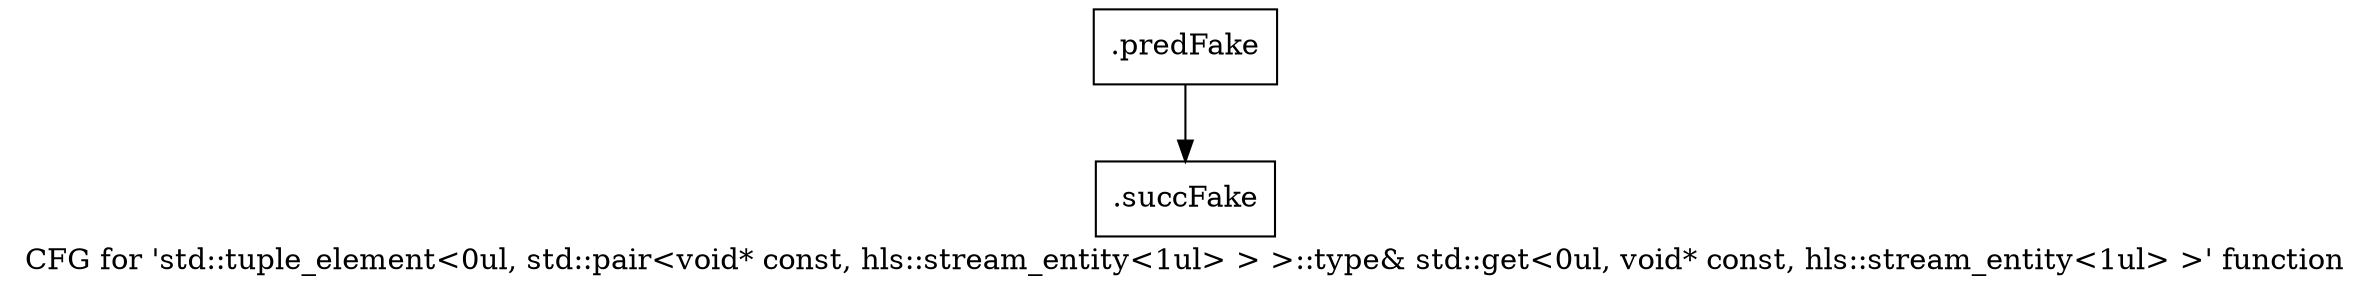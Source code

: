 digraph "CFG for 'std::tuple_element\<0ul, std::pair\<void* const, hls::stream_entity\<1ul\> \> \>::type& std::get\<0ul, void* const, hls::stream_entity\<1ul\> \>' function" {
	label="CFG for 'std::tuple_element\<0ul, std::pair\<void* const, hls::stream_entity\<1ul\> \> \>::type& std::get\<0ul, void* const, hls::stream_entity\<1ul\> \>' function";

	Node0x51da4f0 [shape=record,filename="",linenumber="",label="{.predFake}"];
	Node0x51da4f0 -> Node0x52c3cb0[ callList="" memoryops="" filename="/home/akhilkushe/Xilinx/Vitis_HLS/2021.2/tps/lnx64/gcc-6.2.0/lib/gcc/x86_64-pc-linux-gnu/6.2.0/../../../../include/c++/6.2.0/utility" execusionnum="12"];
	Node0x52c3cb0 [shape=record,filename="/home/akhilkushe/Xilinx/Vitis_HLS/2021.2/tps/lnx64/gcc-6.2.0/lib/gcc/x86_64-pc-linux-gnu/6.2.0/../../../../include/c++/6.2.0/utility",linenumber="203",label="{.succFake}"];
}
